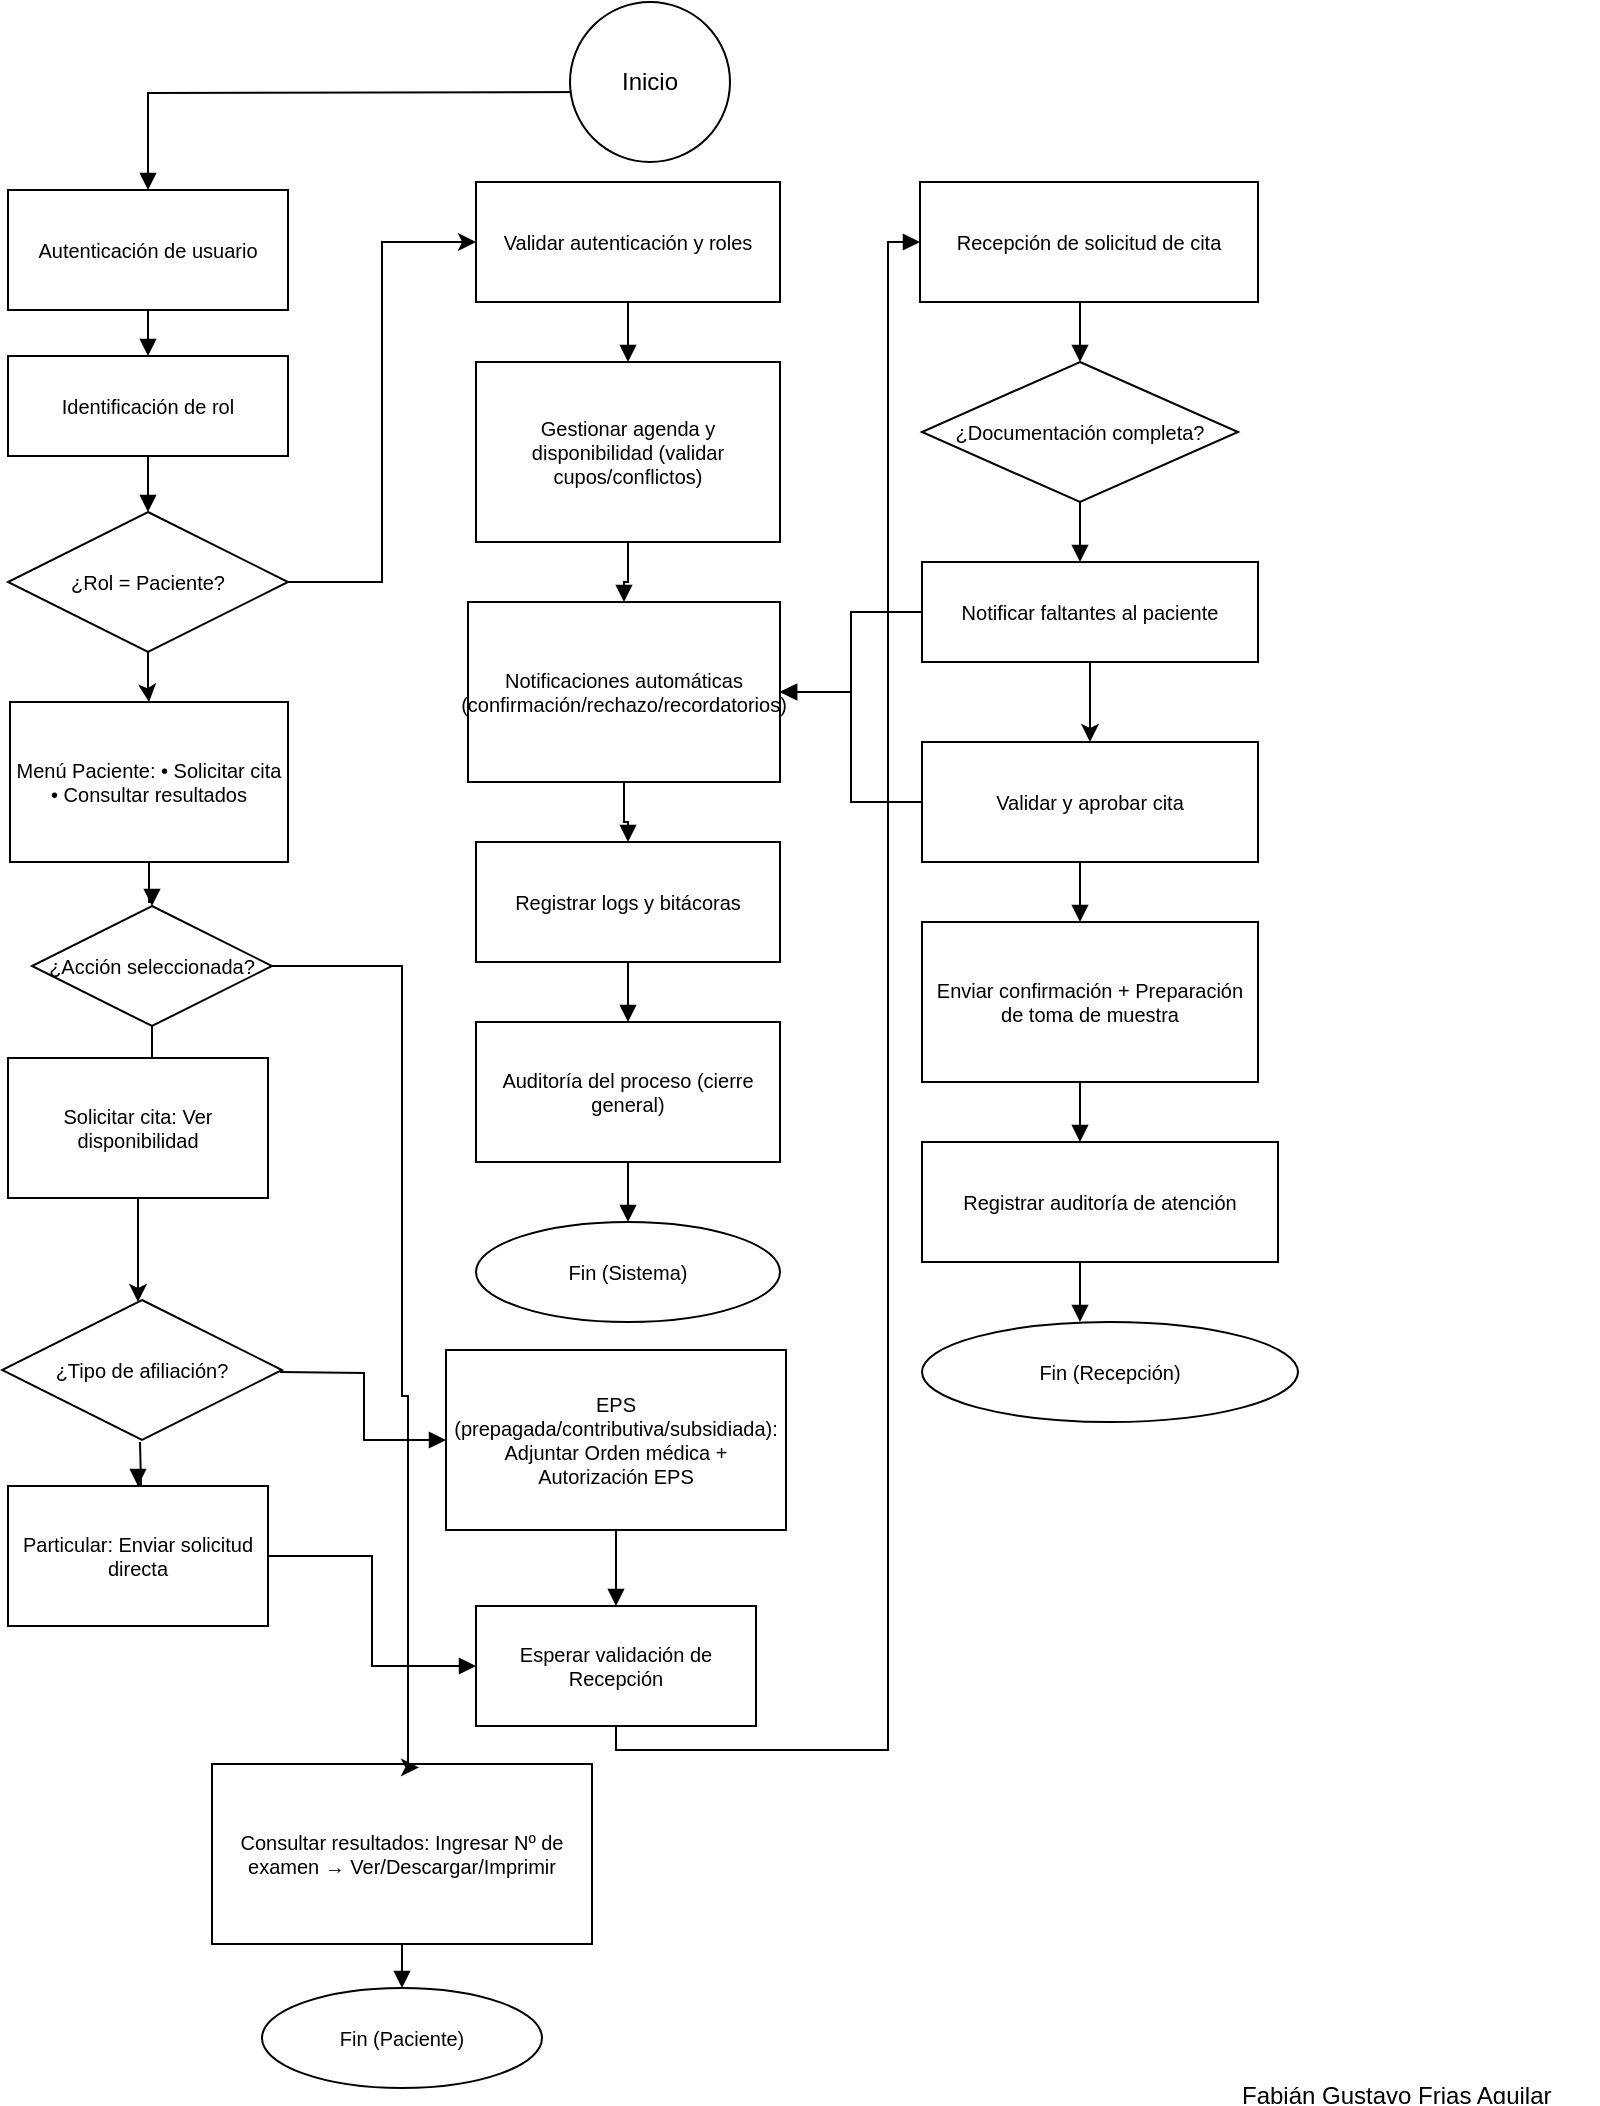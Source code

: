 <mxfile version="26.1.1">
  <diagram name="Página-1" id="f-NdPnHua4ITHNkwOEZq">
    <mxGraphModel dx="1136" dy="554" grid="1" gridSize="10" guides="1" tooltips="1" connect="1" arrows="1" fold="1" page="1" pageScale="1" pageWidth="850" pageHeight="1100" math="0" shadow="0">
      <root>
        <mxCell id="0" />
        <mxCell id="1" parent="0" />
        <mxCell id="KfyVLCcBb3r_EqWJSftU-1" value="Autenticación de usuario" style="rounded=0;whiteSpace=wrap;html=1;fontFamily=Arial;fontSize=10;strokeColor=#000000;fillColor=#FFFFFF;" vertex="1" parent="1">
          <mxGeometry x="50" y="114" width="140" height="60" as="geometry" />
        </mxCell>
        <mxCell id="KfyVLCcBb3r_EqWJSftU-2" value="Identificación de rol" style="rounded=0;whiteSpace=wrap;html=1;fontFamily=Arial;fontSize=10;strokeColor=#000000;fillColor=#FFFFFF;" vertex="1" parent="1">
          <mxGeometry x="50" y="197" width="140" height="50" as="geometry" />
        </mxCell>
        <mxCell id="KfyVLCcBb3r_EqWJSftU-3" style="edgeStyle=orthogonalEdgeStyle;rounded=0;orthogonalLoop=1;jettySize=auto;html=1;" edge="1" parent="1" source="KfyVLCcBb3r_EqWJSftU-4" target="KfyVLCcBb3r_EqWJSftU-5">
          <mxGeometry relative="1" as="geometry" />
        </mxCell>
        <mxCell id="KfyVLCcBb3r_EqWJSftU-4" value="¿Rol = Paciente?" style="rhombus;whiteSpace=wrap;html=1;fontFamily=Arial;fontSize=10;strokeColor=#000000;fillColor=#FFFFFF;" vertex="1" parent="1">
          <mxGeometry x="50" y="275" width="140" height="70" as="geometry" />
        </mxCell>
        <mxCell id="KfyVLCcBb3r_EqWJSftU-5" value="Menú Paciente: • Solicitar cita • Consultar resultados" style="rounded=0;whiteSpace=wrap;html=1;fontFamily=Arial;fontSize=10;strokeColor=#000000;fillColor=#FFFFFF;" vertex="1" parent="1">
          <mxGeometry x="51" y="370" width="139" height="80" as="geometry" />
        </mxCell>
        <mxCell id="KfyVLCcBb3r_EqWJSftU-6" style="edgeStyle=orthogonalEdgeStyle;rounded=0;orthogonalLoop=1;jettySize=auto;html=1;entryX=0.5;entryY=0;entryDx=0;entryDy=0;" edge="1" parent="1" source="KfyVLCcBb3r_EqWJSftU-7" target="KfyVLCcBb3r_EqWJSftU-8">
          <mxGeometry relative="1" as="geometry" />
        </mxCell>
        <mxCell id="KfyVLCcBb3r_EqWJSftU-7" value="¿Acción seleccionada?" style="rhombus;whiteSpace=wrap;html=1;fontFamily=Arial;fontSize=10;strokeColor=#000000;fillColor=#FFFFFF;" vertex="1" parent="1">
          <mxGeometry x="62" y="472" width="120" height="60" as="geometry" />
        </mxCell>
        <mxCell id="KfyVLCcBb3r_EqWJSftU-59" style="edgeStyle=orthogonalEdgeStyle;rounded=0;orthogonalLoop=1;jettySize=auto;html=1;" edge="1" parent="1" source="KfyVLCcBb3r_EqWJSftU-8">
          <mxGeometry relative="1" as="geometry">
            <mxPoint x="115" y="670" as="targetPoint" />
          </mxGeometry>
        </mxCell>
        <mxCell id="KfyVLCcBb3r_EqWJSftU-8" value="Solicitar cita: Ver disponibilidad" style="rounded=0;whiteSpace=wrap;html=1;fontFamily=Arial;fontSize=10;strokeColor=#000000;fillColor=#FFFFFF;" vertex="1" parent="1">
          <mxGeometry x="50" y="548" width="130" height="70" as="geometry" />
        </mxCell>
        <mxCell id="KfyVLCcBb3r_EqWJSftU-9" value="Particular: Enviar solicitud directa" style="rounded=0;whiteSpace=wrap;html=1;fontFamily=Arial;fontSize=10;strokeColor=#000000;fillColor=#FFFFFF;" vertex="1" parent="1">
          <mxGeometry x="50" y="762" width="130" height="70" as="geometry" />
        </mxCell>
        <mxCell id="KfyVLCcBb3r_EqWJSftU-10" value="EPS (prepagada/contributiva/subsidiada): Adjuntar Orden médica + Autorización EPS" style="rounded=0;whiteSpace=wrap;html=1;fontFamily=Arial;fontSize=10;strokeColor=#000000;fillColor=#FFFFFF;" vertex="1" parent="1">
          <mxGeometry x="269" y="694" width="170" height="90" as="geometry" />
        </mxCell>
        <mxCell id="KfyVLCcBb3r_EqWJSftU-11" value="Esperar validación de Recepción" style="rounded=0;whiteSpace=wrap;html=1;fontFamily=Arial;fontSize=10;strokeColor=#000000;fillColor=#FFFFFF;" vertex="1" parent="1">
          <mxGeometry x="284" y="822" width="140" height="60" as="geometry" />
        </mxCell>
        <mxCell id="KfyVLCcBb3r_EqWJSftU-12" value="Consultar resultados: Ingresar Nº de examen → Ver/Descargar/Imprimir" style="rounded=0;whiteSpace=wrap;html=1;fontFamily=Arial;fontSize=10;strokeColor=#000000;fillColor=#FFFFFF;" vertex="1" parent="1">
          <mxGeometry x="152" y="901" width="190" height="90" as="geometry" />
        </mxCell>
        <mxCell id="KfyVLCcBb3r_EqWJSftU-13" value="Fin (Paciente)" style="ellipse;whiteSpace=wrap;html=1;fontFamily=Arial;fontSize=10;strokeColor=#000000;fillColor=#FFFFFF;" vertex="1" parent="1">
          <mxGeometry x="177" y="1013" width="140" height="50" as="geometry" />
        </mxCell>
        <mxCell id="KfyVLCcBb3r_EqWJSftU-14" value="Recepción de solicitud de cita" style="rounded=0;whiteSpace=wrap;html=1;fontFamily=Arial;fontSize=10;strokeColor=#000000;fillColor=#FFFFFF;" vertex="1" parent="1">
          <mxGeometry x="506" y="110" width="169" height="60" as="geometry" />
        </mxCell>
        <mxCell id="KfyVLCcBb3r_EqWJSftU-15" value="¿Documentación completa?" style="rhombus;whiteSpace=wrap;html=1;fontFamily=Arial;fontSize=10;strokeColor=#000000;fillColor=#FFFFFF;" vertex="1" parent="1">
          <mxGeometry x="507" y="200" width="158" height="70" as="geometry" />
        </mxCell>
        <mxCell id="KfyVLCcBb3r_EqWJSftU-16" style="edgeStyle=orthogonalEdgeStyle;rounded=0;orthogonalLoop=1;jettySize=auto;html=1;entryX=0.5;entryY=0;entryDx=0;entryDy=0;" edge="1" parent="1" source="KfyVLCcBb3r_EqWJSftU-17" target="KfyVLCcBb3r_EqWJSftU-18">
          <mxGeometry relative="1" as="geometry" />
        </mxCell>
        <mxCell id="KfyVLCcBb3r_EqWJSftU-17" value="Notificar faltantes al paciente" style="rounded=0;whiteSpace=wrap;html=1;fontFamily=Arial;fontSize=10;strokeColor=#000000;fillColor=#FFFFFF;" vertex="1" parent="1">
          <mxGeometry x="507" y="300" width="168" height="50" as="geometry" />
        </mxCell>
        <mxCell id="KfyVLCcBb3r_EqWJSftU-18" value="Validar y aprobar cita" style="rounded=0;whiteSpace=wrap;html=1;fontFamily=Arial;fontSize=10;strokeColor=#000000;fillColor=#FFFFFF;" vertex="1" parent="1">
          <mxGeometry x="507" y="390" width="168" height="60" as="geometry" />
        </mxCell>
        <mxCell id="KfyVLCcBb3r_EqWJSftU-19" value="Enviar confirmación + Preparación de toma de muestra" style="rounded=0;whiteSpace=wrap;html=1;fontFamily=Arial;fontSize=10;strokeColor=#000000;fillColor=#FFFFFF;" vertex="1" parent="1">
          <mxGeometry x="507" y="480" width="168" height="80" as="geometry" />
        </mxCell>
        <mxCell id="KfyVLCcBb3r_EqWJSftU-20" value="Registrar auditoría de atención" style="rounded=0;whiteSpace=wrap;html=1;fontFamily=Arial;fontSize=10;strokeColor=#000000;fillColor=#FFFFFF;" vertex="1" parent="1">
          <mxGeometry x="507" y="590" width="178" height="60" as="geometry" />
        </mxCell>
        <mxCell id="KfyVLCcBb3r_EqWJSftU-21" value="Fin (Recepción)" style="ellipse;whiteSpace=wrap;html=1;fontFamily=Arial;fontSize=10;strokeColor=#000000;fillColor=#FFFFFF;" vertex="1" parent="1">
          <mxGeometry x="507" y="680" width="188" height="50" as="geometry" />
        </mxCell>
        <mxCell id="KfyVLCcBb3r_EqWJSftU-22" value="Validar autenticación y roles" style="rounded=0;whiteSpace=wrap;html=1;fontFamily=Arial;fontSize=10;strokeColor=#000000;fillColor=#FFFFFF;" vertex="1" parent="1">
          <mxGeometry x="284" y="110" width="152" height="60" as="geometry" />
        </mxCell>
        <mxCell id="KfyVLCcBb3r_EqWJSftU-23" value="Gestionar agenda y disponibilidad (validar cupos/conflictos)" style="rounded=0;whiteSpace=wrap;html=1;fontFamily=Arial;fontSize=10;strokeColor=#000000;fillColor=#FFFFFF;" vertex="1" parent="1">
          <mxGeometry x="284" y="200" width="152" height="90" as="geometry" />
        </mxCell>
        <mxCell id="KfyVLCcBb3r_EqWJSftU-24" value="Notificaciones automáticas (confirmación/rechazo/recordatorios)" style="rounded=0;whiteSpace=wrap;html=1;fontFamily=Arial;fontSize=10;strokeColor=#000000;fillColor=#FFFFFF;" vertex="1" parent="1">
          <mxGeometry x="280" y="320" width="156" height="90" as="geometry" />
        </mxCell>
        <mxCell id="KfyVLCcBb3r_EqWJSftU-25" value="Registrar logs y bitácoras" style="rounded=0;whiteSpace=wrap;html=1;fontFamily=Arial;fontSize=10;strokeColor=#000000;fillColor=#FFFFFF;" vertex="1" parent="1">
          <mxGeometry x="284" y="440" width="152" height="60" as="geometry" />
        </mxCell>
        <mxCell id="KfyVLCcBb3r_EqWJSftU-26" value="Auditoría del proceso (cierre general)" style="rounded=0;whiteSpace=wrap;html=1;fontFamily=Arial;fontSize=10;strokeColor=#000000;fillColor=#FFFFFF;" vertex="1" parent="1">
          <mxGeometry x="284" y="530" width="152" height="70" as="geometry" />
        </mxCell>
        <mxCell id="KfyVLCcBb3r_EqWJSftU-27" value="Fin (Sistema)" style="ellipse;whiteSpace=wrap;html=1;fontFamily=Arial;fontSize=10;strokeColor=#000000;fillColor=#FFFFFF;" vertex="1" parent="1">
          <mxGeometry x="284" y="630" width="152" height="50" as="geometry" />
        </mxCell>
        <mxCell id="KfyVLCcBb3r_EqWJSftU-28" value="" style="edgeStyle=orthogonalEdgeStyle;rounded=0;jettySize=auto;orthogonalLoop=1;endArrow=block;endFill=1;strokeColor=#000000;" edge="1" parent="1" target="KfyVLCcBb3r_EqWJSftU-1">
          <mxGeometry relative="1" as="geometry">
            <mxPoint x="344" y="65" as="sourcePoint" />
          </mxGeometry>
        </mxCell>
        <mxCell id="KfyVLCcBb3r_EqWJSftU-29" value="" style="edgeStyle=orthogonalEdgeStyle;rounded=0;jettySize=auto;orthogonalLoop=1;endArrow=block;endFill=1;strokeColor=#000000;" edge="1" parent="1" source="KfyVLCcBb3r_EqWJSftU-1" target="KfyVLCcBb3r_EqWJSftU-2">
          <mxGeometry relative="1" as="geometry" />
        </mxCell>
        <mxCell id="KfyVLCcBb3r_EqWJSftU-30" value="" style="edgeStyle=orthogonalEdgeStyle;rounded=0;jettySize=auto;orthogonalLoop=1;endArrow=block;endFill=1;strokeColor=#000000;" edge="1" parent="1" source="KfyVLCcBb3r_EqWJSftU-2" target="KfyVLCcBb3r_EqWJSftU-4">
          <mxGeometry relative="1" as="geometry" />
        </mxCell>
        <mxCell id="KfyVLCcBb3r_EqWJSftU-31" value="" style="edgeStyle=orthogonalEdgeStyle;rounded=0;jettySize=auto;orthogonalLoop=1;endArrow=block;endFill=1;strokeColor=#000000;" edge="1" parent="1" source="KfyVLCcBb3r_EqWJSftU-5" target="KfyVLCcBb3r_EqWJSftU-7">
          <mxGeometry relative="1" as="geometry" />
        </mxCell>
        <mxCell id="KfyVLCcBb3r_EqWJSftU-34" value="" style="edgeStyle=orthogonalEdgeStyle;rounded=0;jettySize=auto;orthogonalLoop=1;endArrow=block;endFill=1;strokeColor=#000000;" edge="1" parent="1" target="KfyVLCcBb3r_EqWJSftU-9">
          <mxGeometry relative="1" as="geometry">
            <mxPoint x="116" y="740" as="sourcePoint" />
          </mxGeometry>
        </mxCell>
        <mxCell id="KfyVLCcBb3r_EqWJSftU-35" value="" style="edgeStyle=orthogonalEdgeStyle;rounded=0;jettySize=auto;orthogonalLoop=1;endArrow=block;endFill=1;strokeColor=#000000;" edge="1" parent="1" target="KfyVLCcBb3r_EqWJSftU-10">
          <mxGeometry relative="1" as="geometry">
            <mxPoint x="186" y="705" as="sourcePoint" />
          </mxGeometry>
        </mxCell>
        <mxCell id="KfyVLCcBb3r_EqWJSftU-36" value="" style="edgeStyle=orthogonalEdgeStyle;rounded=0;jettySize=auto;orthogonalLoop=1;endArrow=block;endFill=1;strokeColor=#000000;" edge="1" parent="1" source="KfyVLCcBb3r_EqWJSftU-9" target="KfyVLCcBb3r_EqWJSftU-11">
          <mxGeometry relative="1" as="geometry" />
        </mxCell>
        <mxCell id="KfyVLCcBb3r_EqWJSftU-37" value="" style="edgeStyle=orthogonalEdgeStyle;rounded=0;jettySize=auto;orthogonalLoop=1;endArrow=block;endFill=1;strokeColor=#000000;" edge="1" parent="1" source="KfyVLCcBb3r_EqWJSftU-10" target="KfyVLCcBb3r_EqWJSftU-11">
          <mxGeometry relative="1" as="geometry" />
        </mxCell>
        <mxCell id="KfyVLCcBb3r_EqWJSftU-38" value="" style="edgeStyle=orthogonalEdgeStyle;rounded=0;jettySize=auto;orthogonalLoop=1;endArrow=block;endFill=1;strokeColor=#000000;" edge="1" parent="1" source="KfyVLCcBb3r_EqWJSftU-12" target="KfyVLCcBb3r_EqWJSftU-13">
          <mxGeometry relative="1" as="geometry" />
        </mxCell>
        <mxCell id="KfyVLCcBb3r_EqWJSftU-39" value="" style="edgeStyle=orthogonalEdgeStyle;rounded=0;jettySize=auto;orthogonalLoop=1;endArrow=block;endFill=1;strokeColor=#000000;" edge="1" parent="1">
          <mxGeometry relative="1" as="geometry">
            <mxPoint x="586" y="170" as="sourcePoint" />
            <mxPoint x="586" y="200" as="targetPoint" />
          </mxGeometry>
        </mxCell>
        <mxCell id="KfyVLCcBb3r_EqWJSftU-40" value="" style="edgeStyle=orthogonalEdgeStyle;rounded=0;jettySize=auto;orthogonalLoop=1;endArrow=block;endFill=1;strokeColor=#000000;" edge="1" parent="1">
          <mxGeometry relative="1" as="geometry">
            <mxPoint x="586" y="270" as="sourcePoint" />
            <mxPoint x="586" y="300" as="targetPoint" />
          </mxGeometry>
        </mxCell>
        <mxCell id="KfyVLCcBb3r_EqWJSftU-41" value="" style="edgeStyle=orthogonalEdgeStyle;rounded=0;jettySize=auto;orthogonalLoop=1;endArrow=block;endFill=1;strokeColor=#000000;" edge="1" parent="1">
          <mxGeometry relative="1" as="geometry">
            <mxPoint x="586" y="450" as="sourcePoint" />
            <mxPoint x="586" y="480" as="targetPoint" />
          </mxGeometry>
        </mxCell>
        <mxCell id="KfyVLCcBb3r_EqWJSftU-42" value="" style="edgeStyle=orthogonalEdgeStyle;rounded=0;jettySize=auto;orthogonalLoop=1;endArrow=block;endFill=1;strokeColor=#000000;" edge="1" parent="1">
          <mxGeometry relative="1" as="geometry">
            <mxPoint x="586" y="560" as="sourcePoint" />
            <mxPoint x="586" y="590" as="targetPoint" />
          </mxGeometry>
        </mxCell>
        <mxCell id="KfyVLCcBb3r_EqWJSftU-43" value="" style="edgeStyle=orthogonalEdgeStyle;rounded=0;jettySize=auto;orthogonalLoop=1;endArrow=block;endFill=1;strokeColor=#000000;" edge="1" parent="1">
          <mxGeometry relative="1" as="geometry">
            <mxPoint x="586" y="650" as="sourcePoint" />
            <mxPoint x="586" y="680" as="targetPoint" />
          </mxGeometry>
        </mxCell>
        <mxCell id="KfyVLCcBb3r_EqWJSftU-44" value="" style="edgeStyle=orthogonalEdgeStyle;rounded=0;jettySize=auto;orthogonalLoop=1;endArrow=block;endFill=1;strokeColor=#000000;" edge="1" parent="1" source="KfyVLCcBb3r_EqWJSftU-22" target="KfyVLCcBb3r_EqWJSftU-23">
          <mxGeometry relative="1" as="geometry" />
        </mxCell>
        <mxCell id="KfyVLCcBb3r_EqWJSftU-45" value="" style="edgeStyle=orthogonalEdgeStyle;rounded=0;jettySize=auto;orthogonalLoop=1;endArrow=block;endFill=1;strokeColor=#000000;" edge="1" parent="1" source="KfyVLCcBb3r_EqWJSftU-23" target="KfyVLCcBb3r_EqWJSftU-24">
          <mxGeometry relative="1" as="geometry" />
        </mxCell>
        <mxCell id="KfyVLCcBb3r_EqWJSftU-46" value="" style="edgeStyle=orthogonalEdgeStyle;rounded=0;jettySize=auto;orthogonalLoop=1;endArrow=block;endFill=1;strokeColor=#000000;" edge="1" parent="1" source="KfyVLCcBb3r_EqWJSftU-24" target="KfyVLCcBb3r_EqWJSftU-25">
          <mxGeometry relative="1" as="geometry" />
        </mxCell>
        <mxCell id="KfyVLCcBb3r_EqWJSftU-47" value="" style="edgeStyle=orthogonalEdgeStyle;rounded=0;jettySize=auto;orthogonalLoop=1;endArrow=block;endFill=1;strokeColor=#000000;" edge="1" parent="1" source="KfyVLCcBb3r_EqWJSftU-25" target="KfyVLCcBb3r_EqWJSftU-26">
          <mxGeometry relative="1" as="geometry" />
        </mxCell>
        <mxCell id="KfyVLCcBb3r_EqWJSftU-48" value="" style="edgeStyle=orthogonalEdgeStyle;rounded=0;jettySize=auto;orthogonalLoop=1;endArrow=block;endFill=1;strokeColor=#000000;" edge="1" parent="1" source="KfyVLCcBb3r_EqWJSftU-26" target="KfyVLCcBb3r_EqWJSftU-27">
          <mxGeometry relative="1" as="geometry" />
        </mxCell>
        <mxCell id="KfyVLCcBb3r_EqWJSftU-49" value="" style="edgeStyle=orthogonalEdgeStyle;rounded=0;jettySize=auto;orthogonalLoop=1;endArrow=block;endFill=1;strokeColor=#000000;" edge="1" parent="1" source="KfyVLCcBb3r_EqWJSftU-11" target="KfyVLCcBb3r_EqWJSftU-14">
          <mxGeometry relative="1" as="geometry">
            <Array as="points">
              <mxPoint x="490" y="894" />
              <mxPoint x="490" y="140" />
            </Array>
          </mxGeometry>
        </mxCell>
        <mxCell id="KfyVLCcBb3r_EqWJSftU-50" value="" style="edgeStyle=orthogonalEdgeStyle;rounded=0;jettySize=auto;orthogonalLoop=1;endArrow=block;endFill=1;strokeColor=#000000;" edge="1" parent="1" source="KfyVLCcBb3r_EqWJSftU-18" target="KfyVLCcBb3r_EqWJSftU-24">
          <mxGeometry relative="1" as="geometry" />
        </mxCell>
        <mxCell id="KfyVLCcBb3r_EqWJSftU-51" value="" style="edgeStyle=orthogonalEdgeStyle;rounded=0;jettySize=auto;orthogonalLoop=1;endArrow=block;endFill=1;strokeColor=#000000;" edge="1" parent="1" source="KfyVLCcBb3r_EqWJSftU-17" target="KfyVLCcBb3r_EqWJSftU-24">
          <mxGeometry relative="1" as="geometry" />
        </mxCell>
        <mxCell id="KfyVLCcBb3r_EqWJSftU-52" style="edgeStyle=orthogonalEdgeStyle;rounded=0;orthogonalLoop=1;jettySize=auto;html=1;entryX=0;entryY=0.5;entryDx=0;entryDy=0;" edge="1" parent="1" source="KfyVLCcBb3r_EqWJSftU-4" target="KfyVLCcBb3r_EqWJSftU-22">
          <mxGeometry relative="1" as="geometry" />
        </mxCell>
        <mxCell id="KfyVLCcBb3r_EqWJSftU-53" value="Inicio" style="ellipse;whiteSpace=wrap;html=1;aspect=fixed;" vertex="1" parent="1">
          <mxGeometry x="331" y="20" width="80" height="80" as="geometry" />
        </mxCell>
        <mxCell id="KfyVLCcBb3r_EqWJSftU-54" value="¿Tipo de afiliación?" style="rhombus;whiteSpace=wrap;html=1;fontFamily=Arial;fontSize=10;strokeColor=#000000;fillColor=#FFFFFF;" vertex="1" parent="1">
          <mxGeometry x="47" y="669" width="140" height="70" as="geometry" />
        </mxCell>
        <mxCell id="KfyVLCcBb3r_EqWJSftU-61" value="&lt;h1 style=&quot;margin-top: 0px;&quot;&gt;&lt;br&gt;&lt;/h1&gt;&lt;p&gt;Fabián Gustavo Frias Aguilar&lt;/p&gt;" style="text;html=1;whiteSpace=wrap;overflow=hidden;rounded=0;" vertex="1" parent="1">
          <mxGeometry x="665" y="1008" width="180" height="60" as="geometry" />
        </mxCell>
        <mxCell id="KfyVLCcBb3r_EqWJSftU-62" style="edgeStyle=orthogonalEdgeStyle;rounded=0;orthogonalLoop=1;jettySize=auto;html=1;entryX=0.545;entryY=0.019;entryDx=0;entryDy=0;entryPerimeter=0;" edge="1" parent="1" source="KfyVLCcBb3r_EqWJSftU-7" target="KfyVLCcBb3r_EqWJSftU-12">
          <mxGeometry relative="1" as="geometry">
            <Array as="points">
              <mxPoint x="247" y="502" />
              <mxPoint x="247" y="717" />
              <mxPoint x="250" y="717" />
              <mxPoint x="250" y="903" />
            </Array>
          </mxGeometry>
        </mxCell>
      </root>
    </mxGraphModel>
  </diagram>
</mxfile>
